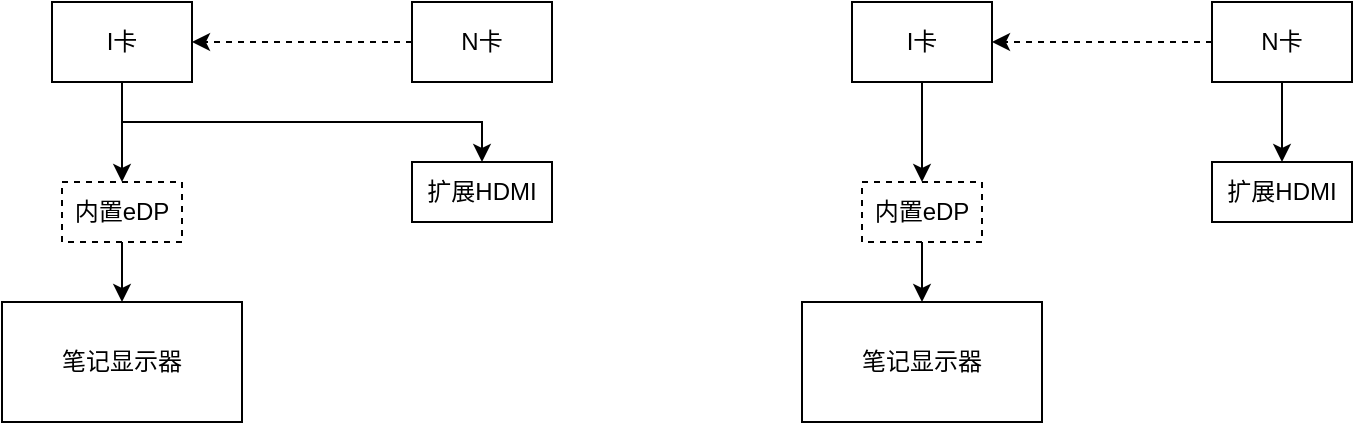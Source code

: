 <mxfile version="20.3.0" type="github">
  <diagram id="P1hAh3E_2Df4bycmIn8N" name="第 1 页">
    <mxGraphModel dx="981" dy="508" grid="1" gridSize="10" guides="1" tooltips="1" connect="1" arrows="1" fold="1" page="1" pageScale="1" pageWidth="1100" pageHeight="850" math="0" shadow="0">
      <root>
        <mxCell id="0" />
        <mxCell id="1" parent="0" />
        <mxCell id="dKf4NhHhp_i4g7B589hb-7" style="edgeStyle=orthogonalEdgeStyle;rounded=0;orthogonalLoop=1;jettySize=auto;html=1;exitX=0;exitY=0.5;exitDx=0;exitDy=0;entryX=1;entryY=0.5;entryDx=0;entryDy=0;dashed=1;" edge="1" parent="1" source="dKf4NhHhp_i4g7B589hb-1" target="dKf4NhHhp_i4g7B589hb-2">
          <mxGeometry relative="1" as="geometry" />
        </mxCell>
        <mxCell id="dKf4NhHhp_i4g7B589hb-11" style="edgeStyle=orthogonalEdgeStyle;rounded=0;orthogonalLoop=1;jettySize=auto;html=1;exitX=0.5;exitY=1;exitDx=0;exitDy=0;entryX=0.5;entryY=0;entryDx=0;entryDy=0;" edge="1" parent="1" source="dKf4NhHhp_i4g7B589hb-1" target="dKf4NhHhp_i4g7B589hb-6">
          <mxGeometry relative="1" as="geometry" />
        </mxCell>
        <mxCell id="dKf4NhHhp_i4g7B589hb-1" value="N卡" style="rounded=0;whiteSpace=wrap;html=1;" vertex="1" parent="1">
          <mxGeometry x="725" y="260" width="70" height="40" as="geometry" />
        </mxCell>
        <mxCell id="dKf4NhHhp_i4g7B589hb-8" style="edgeStyle=orthogonalEdgeStyle;rounded=0;orthogonalLoop=1;jettySize=auto;html=1;exitX=0.5;exitY=1;exitDx=0;exitDy=0;entryX=0.5;entryY=0;entryDx=0;entryDy=0;" edge="1" parent="1" source="dKf4NhHhp_i4g7B589hb-2" target="dKf4NhHhp_i4g7B589hb-4">
          <mxGeometry relative="1" as="geometry" />
        </mxCell>
        <mxCell id="dKf4NhHhp_i4g7B589hb-2" value="I卡" style="rounded=0;whiteSpace=wrap;html=1;" vertex="1" parent="1">
          <mxGeometry x="545" y="260" width="70" height="40" as="geometry" />
        </mxCell>
        <mxCell id="dKf4NhHhp_i4g7B589hb-3" value="笔记显示器" style="rounded=0;whiteSpace=wrap;html=1;" vertex="1" parent="1">
          <mxGeometry x="520" y="410" width="120" height="60" as="geometry" />
        </mxCell>
        <mxCell id="dKf4NhHhp_i4g7B589hb-9" style="edgeStyle=orthogonalEdgeStyle;rounded=0;orthogonalLoop=1;jettySize=auto;html=1;exitX=0.5;exitY=1;exitDx=0;exitDy=0;" edge="1" parent="1" source="dKf4NhHhp_i4g7B589hb-4" target="dKf4NhHhp_i4g7B589hb-3">
          <mxGeometry relative="1" as="geometry" />
        </mxCell>
        <mxCell id="dKf4NhHhp_i4g7B589hb-4" value="内置eDP" style="rounded=0;whiteSpace=wrap;html=1;dashed=1;" vertex="1" parent="1">
          <mxGeometry x="550" y="350" width="60" height="30" as="geometry" />
        </mxCell>
        <mxCell id="dKf4NhHhp_i4g7B589hb-6" value="扩展HDMI" style="rounded=0;whiteSpace=wrap;html=1;" vertex="1" parent="1">
          <mxGeometry x="725" y="340" width="70" height="30" as="geometry" />
        </mxCell>
        <mxCell id="dKf4NhHhp_i4g7B589hb-13" style="edgeStyle=orthogonalEdgeStyle;rounded=0;orthogonalLoop=1;jettySize=auto;html=1;exitX=0;exitY=0.5;exitDx=0;exitDy=0;entryX=1;entryY=0.5;entryDx=0;entryDy=0;dashed=1;" edge="1" parent="1" source="dKf4NhHhp_i4g7B589hb-15" target="dKf4NhHhp_i4g7B589hb-17">
          <mxGeometry relative="1" as="geometry" />
        </mxCell>
        <mxCell id="dKf4NhHhp_i4g7B589hb-15" value="N卡" style="rounded=0;whiteSpace=wrap;html=1;" vertex="1" parent="1">
          <mxGeometry x="325" y="260" width="70" height="40" as="geometry" />
        </mxCell>
        <mxCell id="dKf4NhHhp_i4g7B589hb-16" style="edgeStyle=orthogonalEdgeStyle;rounded=0;orthogonalLoop=1;jettySize=auto;html=1;exitX=0.5;exitY=1;exitDx=0;exitDy=0;entryX=0.5;entryY=0;entryDx=0;entryDy=0;" edge="1" parent="1" source="dKf4NhHhp_i4g7B589hb-17" target="dKf4NhHhp_i4g7B589hb-20">
          <mxGeometry relative="1" as="geometry" />
        </mxCell>
        <mxCell id="dKf4NhHhp_i4g7B589hb-23" style="edgeStyle=orthogonalEdgeStyle;rounded=0;orthogonalLoop=1;jettySize=auto;html=1;exitX=0.5;exitY=1;exitDx=0;exitDy=0;entryX=0.5;entryY=0;entryDx=0;entryDy=0;" edge="1" parent="1" source="dKf4NhHhp_i4g7B589hb-17" target="dKf4NhHhp_i4g7B589hb-21">
          <mxGeometry relative="1" as="geometry">
            <Array as="points">
              <mxPoint x="180" y="320" />
              <mxPoint x="360" y="320" />
            </Array>
          </mxGeometry>
        </mxCell>
        <mxCell id="dKf4NhHhp_i4g7B589hb-17" value="I卡" style="rounded=0;whiteSpace=wrap;html=1;" vertex="1" parent="1">
          <mxGeometry x="145" y="260" width="70" height="40" as="geometry" />
        </mxCell>
        <mxCell id="dKf4NhHhp_i4g7B589hb-18" value="笔记显示器" style="rounded=0;whiteSpace=wrap;html=1;" vertex="1" parent="1">
          <mxGeometry x="120" y="410" width="120" height="60" as="geometry" />
        </mxCell>
        <mxCell id="dKf4NhHhp_i4g7B589hb-19" style="edgeStyle=orthogonalEdgeStyle;rounded=0;orthogonalLoop=1;jettySize=auto;html=1;exitX=0.5;exitY=1;exitDx=0;exitDy=0;" edge="1" parent="1" source="dKf4NhHhp_i4g7B589hb-20" target="dKf4NhHhp_i4g7B589hb-18">
          <mxGeometry relative="1" as="geometry" />
        </mxCell>
        <mxCell id="dKf4NhHhp_i4g7B589hb-20" value="内置eDP" style="rounded=0;whiteSpace=wrap;html=1;dashed=1;" vertex="1" parent="1">
          <mxGeometry x="150" y="350" width="60" height="30" as="geometry" />
        </mxCell>
        <mxCell id="dKf4NhHhp_i4g7B589hb-21" value="扩展HDMI" style="rounded=0;whiteSpace=wrap;html=1;" vertex="1" parent="1">
          <mxGeometry x="325" y="340" width="70" height="30" as="geometry" />
        </mxCell>
      </root>
    </mxGraphModel>
  </diagram>
</mxfile>
